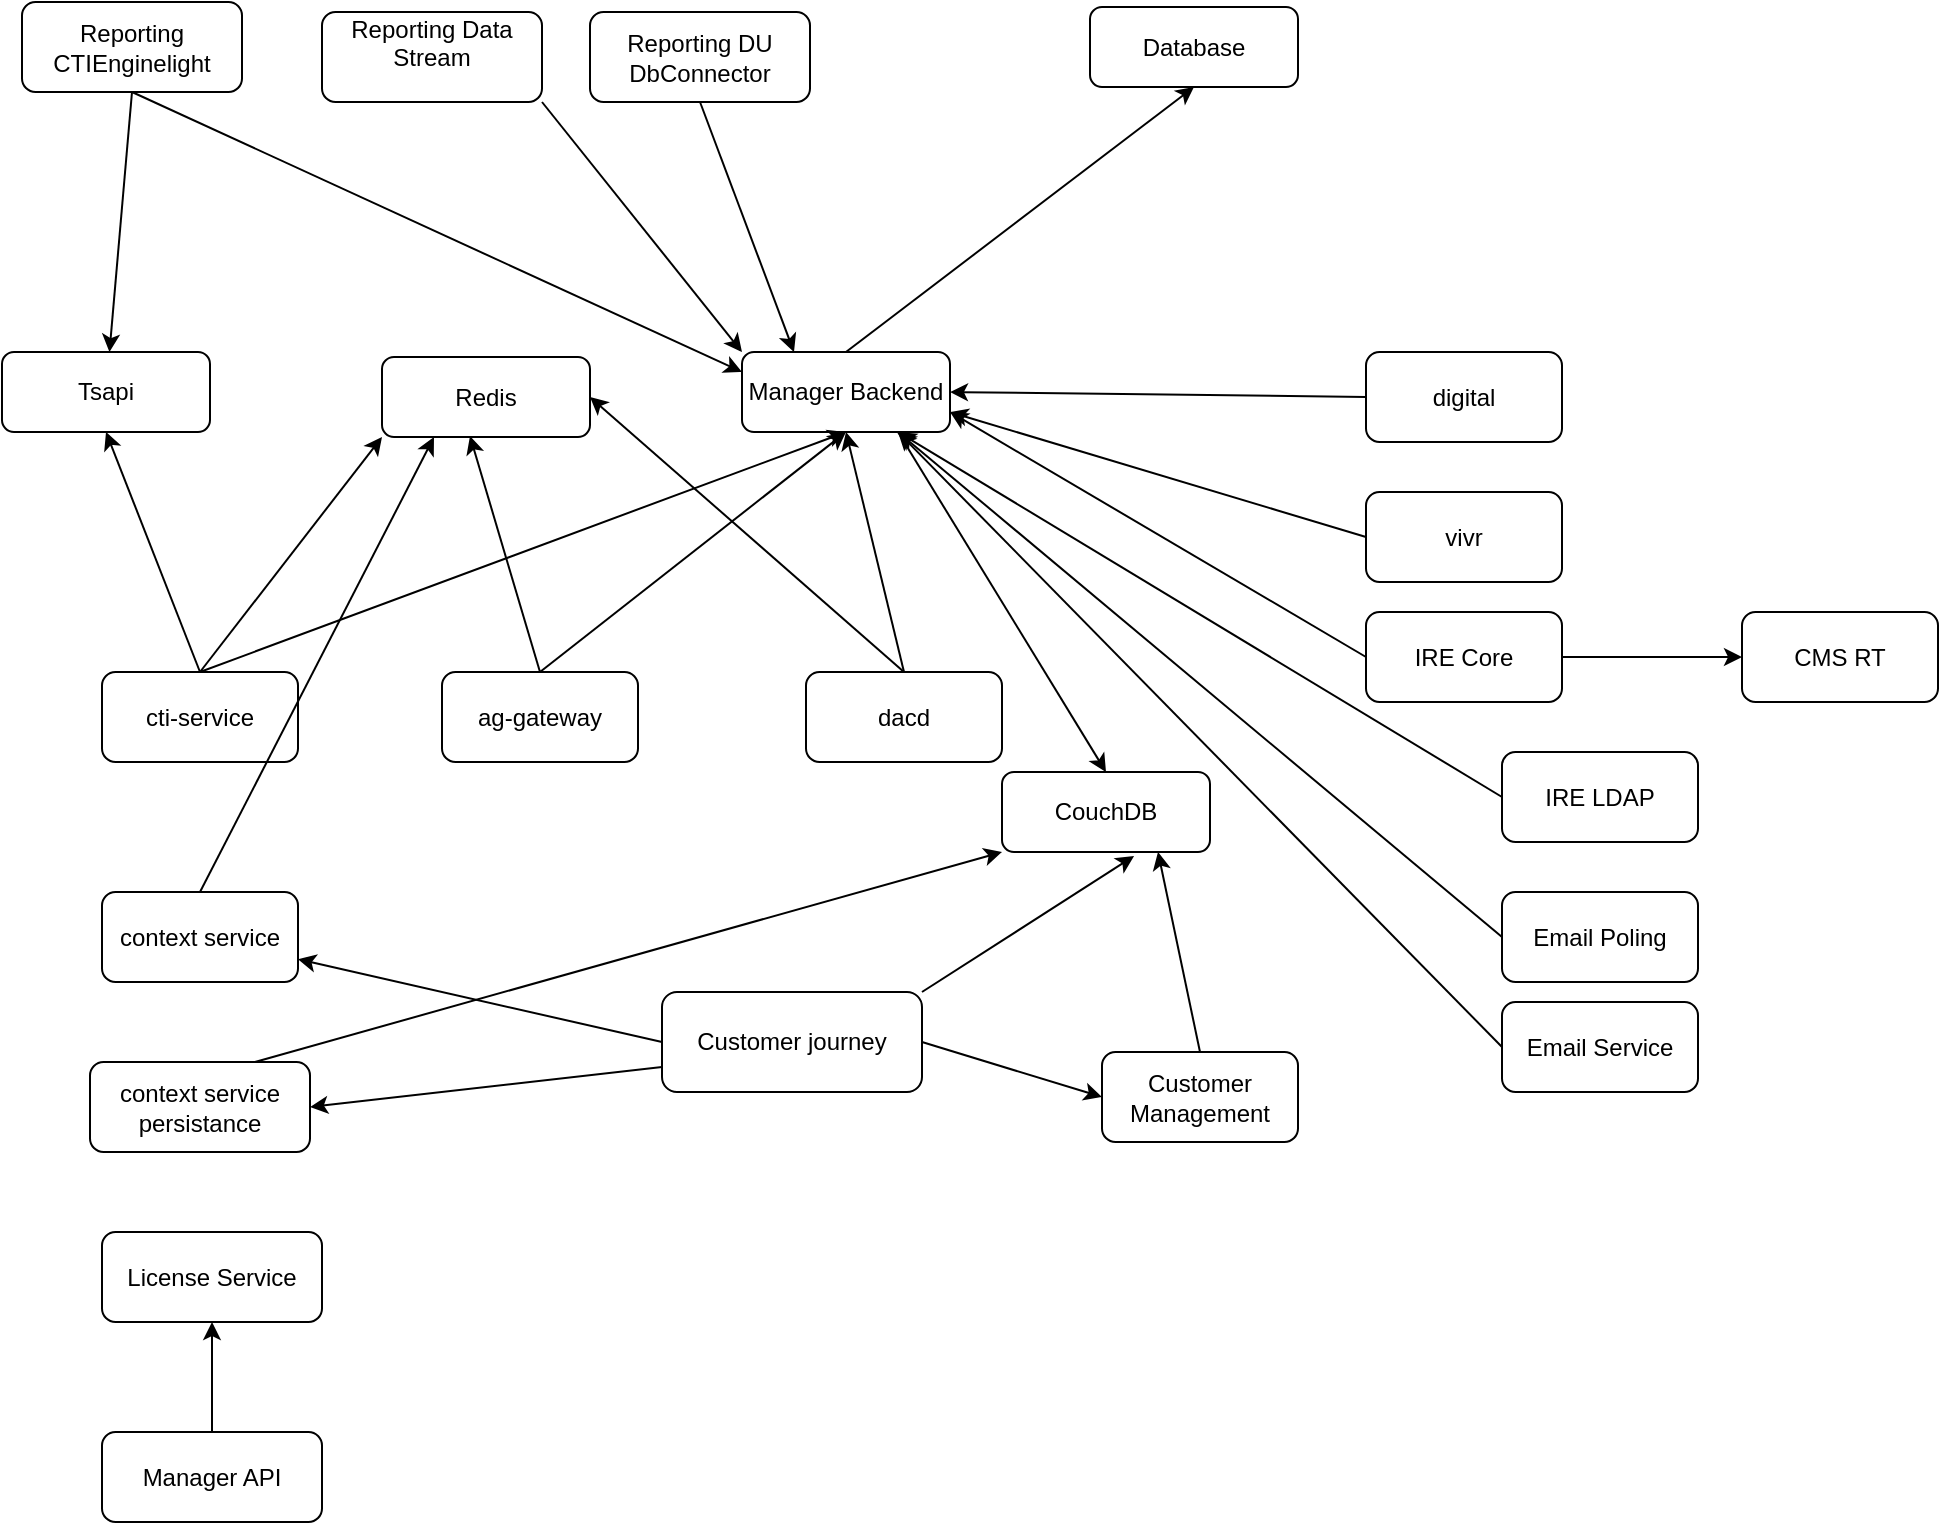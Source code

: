 <mxfile version="25.0.3">
  <diagram name="Page-1" id="WQPqMdeyKdulp-aRrnpO">
    <mxGraphModel dx="1434" dy="1930" grid="1" gridSize="10" guides="1" tooltips="1" connect="1" arrows="1" fold="1" page="1" pageScale="1" pageWidth="827" pageHeight="1169" math="0" shadow="0">
      <root>
        <mxCell id="0" />
        <mxCell id="1" parent="0" />
        <mxCell id="NRnYJko5um5GgNG7eBxP-1" value="Database" style="rounded=1;whiteSpace=wrap;html=1;" vertex="1" parent="1">
          <mxGeometry x="554" y="-2.5" width="104" height="40" as="geometry" />
        </mxCell>
        <mxCell id="NRnYJko5um5GgNG7eBxP-2" value="CouchDB" style="rounded=1;whiteSpace=wrap;html=1;" vertex="1" parent="1">
          <mxGeometry x="510" y="380" width="104" height="40" as="geometry" />
        </mxCell>
        <mxCell id="NRnYJko5um5GgNG7eBxP-3" value="Manager Backend" style="rounded=1;whiteSpace=wrap;html=1;" vertex="1" parent="1">
          <mxGeometry x="380" y="170" width="104" height="40" as="geometry" />
        </mxCell>
        <mxCell id="NRnYJko5um5GgNG7eBxP-5" value="Redis" style="rounded=1;whiteSpace=wrap;html=1;" vertex="1" parent="1">
          <mxGeometry x="200" y="172.5" width="104" height="40" as="geometry" />
        </mxCell>
        <mxCell id="NRnYJko5um5GgNG7eBxP-8" value="" style="endArrow=classic;html=1;rounded=0;entryX=0.5;entryY=1;entryDx=0;entryDy=0;exitX=0.5;exitY=0;exitDx=0;exitDy=0;" edge="1" parent="1" source="NRnYJko5um5GgNG7eBxP-3" target="NRnYJko5um5GgNG7eBxP-1">
          <mxGeometry width="50" height="50" relative="1" as="geometry">
            <mxPoint x="230" y="190" as="sourcePoint" />
            <mxPoint x="280" y="140" as="targetPoint" />
          </mxGeometry>
        </mxCell>
        <mxCell id="NRnYJko5um5GgNG7eBxP-9" value="" style="endArrow=classic;html=1;rounded=0;entryX=0.5;entryY=0;entryDx=0;entryDy=0;exitX=0.75;exitY=1;exitDx=0;exitDy=0;" edge="1" parent="1" source="NRnYJko5um5GgNG7eBxP-3" target="NRnYJko5um5GgNG7eBxP-2">
          <mxGeometry width="50" height="50" relative="1" as="geometry">
            <mxPoint x="388" y="160" as="sourcePoint" />
            <mxPoint x="280" y="100" as="targetPoint" />
          </mxGeometry>
        </mxCell>
        <mxCell id="NRnYJko5um5GgNG7eBxP-10" value="dacd" style="rounded=1;whiteSpace=wrap;html=1;" vertex="1" parent="1">
          <mxGeometry x="412" y="330" width="98" height="45" as="geometry" />
        </mxCell>
        <mxCell id="NRnYJko5um5GgNG7eBxP-11" value="" style="endArrow=classic;html=1;rounded=0;entryX=0.5;entryY=1;entryDx=0;entryDy=0;exitX=0.5;exitY=0;exitDx=0;exitDy=0;" edge="1" parent="1" source="NRnYJko5um5GgNG7eBxP-10" target="NRnYJko5um5GgNG7eBxP-3">
          <mxGeometry width="50" height="50" relative="1" as="geometry">
            <mxPoint x="290" y="440" as="sourcePoint" />
            <mxPoint x="340" y="390" as="targetPoint" />
          </mxGeometry>
        </mxCell>
        <mxCell id="NRnYJko5um5GgNG7eBxP-12" value="" style="endArrow=classic;html=1;rounded=0;entryX=1;entryY=0.5;entryDx=0;entryDy=0;exitX=0.5;exitY=0;exitDx=0;exitDy=0;" edge="1" parent="1" source="NRnYJko5um5GgNG7eBxP-10" target="NRnYJko5um5GgNG7eBxP-5">
          <mxGeometry width="50" height="50" relative="1" as="geometry">
            <mxPoint x="500" y="270" as="sourcePoint" />
            <mxPoint x="324" y="220" as="targetPoint" />
          </mxGeometry>
        </mxCell>
        <mxCell id="NRnYJko5um5GgNG7eBxP-13" value="ag-gateway" style="rounded=1;whiteSpace=wrap;html=1;" vertex="1" parent="1">
          <mxGeometry x="230" y="330" width="98" height="45" as="geometry" />
        </mxCell>
        <mxCell id="NRnYJko5um5GgNG7eBxP-14" value="" style="endArrow=classic;html=1;rounded=0;entryX=0.5;entryY=1;entryDx=0;entryDy=0;exitX=0.5;exitY=0;exitDx=0;exitDy=0;" edge="1" parent="1" source="NRnYJko5um5GgNG7eBxP-13" target="NRnYJko5um5GgNG7eBxP-3">
          <mxGeometry width="50" height="50" relative="1" as="geometry">
            <mxPoint x="500" y="293" as="sourcePoint" />
            <mxPoint x="134" y="290" as="targetPoint" />
          </mxGeometry>
        </mxCell>
        <mxCell id="NRnYJko5um5GgNG7eBxP-15" value="" style="endArrow=classic;html=1;rounded=0;entryX=0.423;entryY=0.988;entryDx=0;entryDy=0;exitX=0.5;exitY=0;exitDx=0;exitDy=0;entryPerimeter=0;" edge="1" parent="1" source="NRnYJko5um5GgNG7eBxP-13" target="NRnYJko5um5GgNG7eBxP-5">
          <mxGeometry width="50" height="50" relative="1" as="geometry">
            <mxPoint x="500" y="350" as="sourcePoint" />
            <mxPoint x="324" y="230" as="targetPoint" />
          </mxGeometry>
        </mxCell>
        <mxCell id="NRnYJko5um5GgNG7eBxP-16" value="Tsapi" style="rounded=1;whiteSpace=wrap;html=1;" vertex="1" parent="1">
          <mxGeometry x="10" y="170" width="104" height="40" as="geometry" />
        </mxCell>
        <mxCell id="NRnYJko5um5GgNG7eBxP-17" value="cti-service" style="rounded=1;whiteSpace=wrap;html=1;" vertex="1" parent="1">
          <mxGeometry x="60" y="330" width="98" height="45" as="geometry" />
        </mxCell>
        <mxCell id="NRnYJko5um5GgNG7eBxP-18" value="" style="endArrow=classic;html=1;rounded=0;entryX=0.5;entryY=1;entryDx=0;entryDy=0;exitX=0.5;exitY=0;exitDx=0;exitDy=0;" edge="1" parent="1" source="NRnYJko5um5GgNG7eBxP-17" target="NRnYJko5um5GgNG7eBxP-3">
          <mxGeometry width="50" height="50" relative="1" as="geometry">
            <mxPoint x="510" y="363" as="sourcePoint" />
            <mxPoint x="134" y="290" as="targetPoint" />
          </mxGeometry>
        </mxCell>
        <mxCell id="NRnYJko5um5GgNG7eBxP-19" value="" style="endArrow=classic;html=1;rounded=0;entryX=0;entryY=1;entryDx=0;entryDy=0;exitX=0.5;exitY=0;exitDx=0;exitDy=0;" edge="1" parent="1" source="NRnYJko5um5GgNG7eBxP-17" target="NRnYJko5um5GgNG7eBxP-5">
          <mxGeometry width="50" height="50" relative="1" as="geometry">
            <mxPoint x="520" y="373" as="sourcePoint" />
            <mxPoint x="144" y="300" as="targetPoint" />
          </mxGeometry>
        </mxCell>
        <mxCell id="NRnYJko5um5GgNG7eBxP-20" value="" style="endArrow=classic;html=1;rounded=0;entryX=0.5;entryY=1;entryDx=0;entryDy=0;exitX=0.5;exitY=0;exitDx=0;exitDy=0;" edge="1" parent="1" source="NRnYJko5um5GgNG7eBxP-17" target="NRnYJko5um5GgNG7eBxP-16">
          <mxGeometry width="50" height="50" relative="1" as="geometry">
            <mxPoint x="510" y="410" as="sourcePoint" />
            <mxPoint x="134" y="300" as="targetPoint" />
          </mxGeometry>
        </mxCell>
        <mxCell id="NRnYJko5um5GgNG7eBxP-21" value="digital" style="rounded=1;whiteSpace=wrap;html=1;" vertex="1" parent="1">
          <mxGeometry x="692" y="170" width="98" height="45" as="geometry" />
        </mxCell>
        <mxCell id="NRnYJko5um5GgNG7eBxP-22" value="vivr" style="rounded=1;whiteSpace=wrap;html=1;" vertex="1" parent="1">
          <mxGeometry x="692" y="240" width="98" height="45" as="geometry" />
        </mxCell>
        <mxCell id="NRnYJko5um5GgNG7eBxP-23" value="" style="endArrow=classic;html=1;rounded=0;entryX=1;entryY=0.5;entryDx=0;entryDy=0;exitX=0;exitY=0.5;exitDx=0;exitDy=0;" edge="1" parent="1" source="NRnYJko5um5GgNG7eBxP-21" target="NRnYJko5um5GgNG7eBxP-3">
          <mxGeometry width="50" height="50" relative="1" as="geometry">
            <mxPoint x="790" y="190" as="sourcePoint" />
            <mxPoint x="622" y="70" as="targetPoint" />
          </mxGeometry>
        </mxCell>
        <mxCell id="NRnYJko5um5GgNG7eBxP-24" value="" style="endArrow=classic;html=1;rounded=0;entryX=1;entryY=0.75;entryDx=0;entryDy=0;exitX=0;exitY=0.5;exitDx=0;exitDy=0;" edge="1" parent="1" source="NRnYJko5um5GgNG7eBxP-22" target="NRnYJko5um5GgNG7eBxP-3">
          <mxGeometry width="50" height="50" relative="1" as="geometry">
            <mxPoint x="800" y="200" as="sourcePoint" />
            <mxPoint x="494" y="200" as="targetPoint" />
          </mxGeometry>
        </mxCell>
        <mxCell id="NRnYJko5um5GgNG7eBxP-25" value="context service" style="rounded=1;whiteSpace=wrap;html=1;" vertex="1" parent="1">
          <mxGeometry x="60" y="440" width="98" height="45" as="geometry" />
        </mxCell>
        <mxCell id="NRnYJko5um5GgNG7eBxP-26" value="" style="endArrow=classic;html=1;rounded=0;entryX=0.25;entryY=1;entryDx=0;entryDy=0;exitX=0.5;exitY=0;exitDx=0;exitDy=0;" edge="1" parent="1" source="NRnYJko5um5GgNG7eBxP-25" target="NRnYJko5um5GgNG7eBxP-5">
          <mxGeometry width="50" height="50" relative="1" as="geometry">
            <mxPoint x="119" y="340" as="sourcePoint" />
            <mxPoint x="442" y="220" as="targetPoint" />
          </mxGeometry>
        </mxCell>
        <mxCell id="NRnYJko5um5GgNG7eBxP-27" value="context service persistance" style="rounded=1;whiteSpace=wrap;html=1;" vertex="1" parent="1">
          <mxGeometry x="54" y="525" width="110" height="45" as="geometry" />
        </mxCell>
        <mxCell id="NRnYJko5um5GgNG7eBxP-28" value="" style="endArrow=classic;html=1;rounded=0;entryX=0;entryY=1;entryDx=0;entryDy=0;exitX=0.75;exitY=0;exitDx=0;exitDy=0;" edge="1" parent="1" source="NRnYJko5um5GgNG7eBxP-27" target="NRnYJko5um5GgNG7eBxP-2">
          <mxGeometry width="50" height="50" relative="1" as="geometry">
            <mxPoint x="119" y="450" as="sourcePoint" />
            <mxPoint x="236" y="223" as="targetPoint" />
          </mxGeometry>
        </mxCell>
        <mxCell id="NRnYJko5um5GgNG7eBxP-29" value="Customer journey" style="rounded=1;whiteSpace=wrap;html=1;" vertex="1" parent="1">
          <mxGeometry x="340" y="490" width="130" height="50" as="geometry" />
        </mxCell>
        <mxCell id="NRnYJko5um5GgNG7eBxP-30" value="" style="endArrow=classic;html=1;rounded=0;entryX=0.635;entryY=1.05;entryDx=0;entryDy=0;exitX=1;exitY=0;exitDx=0;exitDy=0;entryPerimeter=0;" edge="1" parent="1" source="NRnYJko5um5GgNG7eBxP-29" target="NRnYJko5um5GgNG7eBxP-2">
          <mxGeometry width="50" height="50" relative="1" as="geometry">
            <mxPoint x="183" y="520" as="sourcePoint" />
            <mxPoint x="598" y="150" as="targetPoint" />
          </mxGeometry>
        </mxCell>
        <mxCell id="NRnYJko5um5GgNG7eBxP-31" value="Customer Management" style="rounded=1;whiteSpace=wrap;html=1;" vertex="1" parent="1">
          <mxGeometry x="560" y="520" width="98" height="45" as="geometry" />
        </mxCell>
        <mxCell id="NRnYJko5um5GgNG7eBxP-32" value="" style="endArrow=classic;html=1;rounded=0;entryX=0.75;entryY=1;entryDx=0;entryDy=0;exitX=0.5;exitY=0;exitDx=0;exitDy=0;" edge="1" parent="1" source="NRnYJko5um5GgNG7eBxP-31" target="NRnYJko5um5GgNG7eBxP-2">
          <mxGeometry width="50" height="50" relative="1" as="geometry">
            <mxPoint x="507" y="470" as="sourcePoint" />
            <mxPoint x="618" y="150" as="targetPoint" />
          </mxGeometry>
        </mxCell>
        <mxCell id="NRnYJko5um5GgNG7eBxP-33" value="" style="endArrow=classic;html=1;rounded=0;entryX=0;entryY=0.5;entryDx=0;entryDy=0;exitX=1;exitY=0.5;exitDx=0;exitDy=0;" edge="1" parent="1" source="NRnYJko5um5GgNG7eBxP-29" target="NRnYJko5um5GgNG7eBxP-31">
          <mxGeometry width="50" height="50" relative="1" as="geometry">
            <mxPoint x="567" y="660" as="sourcePoint" />
            <mxPoint x="520" y="540" as="targetPoint" />
          </mxGeometry>
        </mxCell>
        <mxCell id="NRnYJko5um5GgNG7eBxP-34" value="" style="endArrow=classic;html=1;rounded=0;exitX=0;exitY=0.5;exitDx=0;exitDy=0;" edge="1" parent="1" source="NRnYJko5um5GgNG7eBxP-29" target="NRnYJko5um5GgNG7eBxP-25">
          <mxGeometry width="50" height="50" relative="1" as="geometry">
            <mxPoint x="507" y="495" as="sourcePoint" />
            <mxPoint x="570" y="493" as="targetPoint" />
          </mxGeometry>
        </mxCell>
        <mxCell id="NRnYJko5um5GgNG7eBxP-35" value="" style="endArrow=classic;html=1;rounded=0;exitX=0;exitY=0.75;exitDx=0;exitDy=0;entryX=1;entryY=0.5;entryDx=0;entryDy=0;" edge="1" parent="1" source="NRnYJko5um5GgNG7eBxP-29" target="NRnYJko5um5GgNG7eBxP-27">
          <mxGeometry width="50" height="50" relative="1" as="geometry">
            <mxPoint x="367" y="568" as="sourcePoint" />
            <mxPoint x="210" y="540" as="targetPoint" />
          </mxGeometry>
        </mxCell>
        <mxCell id="NRnYJko5um5GgNG7eBxP-37" value="Manager API" style="rounded=1;whiteSpace=wrap;html=1;" vertex="1" parent="1">
          <mxGeometry x="60" y="710" width="110" height="45" as="geometry" />
        </mxCell>
        <mxCell id="NRnYJko5um5GgNG7eBxP-38" value="License Service" style="rounded=1;whiteSpace=wrap;html=1;" vertex="1" parent="1">
          <mxGeometry x="60" y="610" width="110" height="45" as="geometry" />
        </mxCell>
        <mxCell id="NRnYJko5um5GgNG7eBxP-39" value="" style="endArrow=classic;html=1;rounded=0;exitX=0.5;exitY=0;exitDx=0;exitDy=0;entryX=0.5;entryY=1;entryDx=0;entryDy=0;" edge="1" parent="1" source="NRnYJko5um5GgNG7eBxP-37" target="NRnYJko5um5GgNG7eBxP-38">
          <mxGeometry width="50" height="50" relative="1" as="geometry">
            <mxPoint x="377" y="508" as="sourcePoint" />
            <mxPoint x="174" y="558" as="targetPoint" />
          </mxGeometry>
        </mxCell>
        <mxCell id="NRnYJko5um5GgNG7eBxP-40" value="IRE Core" style="rounded=1;whiteSpace=wrap;html=1;" vertex="1" parent="1">
          <mxGeometry x="692" y="300" width="98" height="45" as="geometry" />
        </mxCell>
        <mxCell id="NRnYJko5um5GgNG7eBxP-41" value="IRE LDAP" style="rounded=1;whiteSpace=wrap;html=1;" vertex="1" parent="1">
          <mxGeometry x="760" y="370" width="98" height="45" as="geometry" />
        </mxCell>
        <mxCell id="NRnYJko5um5GgNG7eBxP-42" value="" style="endArrow=classic;html=1;rounded=0;entryX=1;entryY=0.75;entryDx=0;entryDy=0;exitX=0;exitY=0.5;exitDx=0;exitDy=0;" edge="1" parent="1" source="NRnYJko5um5GgNG7eBxP-40" target="NRnYJko5um5GgNG7eBxP-3">
          <mxGeometry width="50" height="50" relative="1" as="geometry">
            <mxPoint x="702" y="273" as="sourcePoint" />
            <mxPoint x="494" y="210" as="targetPoint" />
          </mxGeometry>
        </mxCell>
        <mxCell id="NRnYJko5um5GgNG7eBxP-43" value="" style="endArrow=classic;html=1;rounded=0;entryX=0.75;entryY=1;entryDx=0;entryDy=0;exitX=0;exitY=0.5;exitDx=0;exitDy=0;" edge="1" parent="1" source="NRnYJko5um5GgNG7eBxP-41" target="NRnYJko5um5GgNG7eBxP-3">
          <mxGeometry width="50" height="50" relative="1" as="geometry">
            <mxPoint x="702" y="333" as="sourcePoint" />
            <mxPoint x="494" y="210" as="targetPoint" />
          </mxGeometry>
        </mxCell>
        <mxCell id="NRnYJko5um5GgNG7eBxP-44" value="CMS RT" style="rounded=1;whiteSpace=wrap;html=1;" vertex="1" parent="1">
          <mxGeometry x="880" y="300" width="98" height="45" as="geometry" />
        </mxCell>
        <mxCell id="NRnYJko5um5GgNG7eBxP-45" value="" style="endArrow=classic;html=1;rounded=0;exitX=1;exitY=0.5;exitDx=0;exitDy=0;entryX=0;entryY=0.5;entryDx=0;entryDy=0;" edge="1" parent="1" source="NRnYJko5um5GgNG7eBxP-40" target="NRnYJko5um5GgNG7eBxP-44">
          <mxGeometry width="50" height="50" relative="1" as="geometry">
            <mxPoint x="860" y="420" as="sourcePoint" />
            <mxPoint x="890" y="350" as="targetPoint" />
          </mxGeometry>
        </mxCell>
        <mxCell id="NRnYJko5um5GgNG7eBxP-46" value="Email Poling" style="rounded=1;whiteSpace=wrap;html=1;" vertex="1" parent="1">
          <mxGeometry x="760" y="440" width="98" height="45" as="geometry" />
        </mxCell>
        <mxCell id="NRnYJko5um5GgNG7eBxP-47" value="Email Service" style="rounded=1;whiteSpace=wrap;html=1;" vertex="1" parent="1">
          <mxGeometry x="760" y="495" width="98" height="45" as="geometry" />
        </mxCell>
        <mxCell id="NRnYJko5um5GgNG7eBxP-48" value="" style="endArrow=classic;html=1;rounded=0;entryX=0.75;entryY=1;entryDx=0;entryDy=0;exitX=0;exitY=0.5;exitDx=0;exitDy=0;" edge="1" parent="1" source="NRnYJko5um5GgNG7eBxP-46" target="NRnYJko5um5GgNG7eBxP-3">
          <mxGeometry width="50" height="50" relative="1" as="geometry">
            <mxPoint x="770" y="403" as="sourcePoint" />
            <mxPoint x="468" y="220" as="targetPoint" />
          </mxGeometry>
        </mxCell>
        <mxCell id="NRnYJko5um5GgNG7eBxP-49" value="" style="endArrow=classic;html=1;rounded=0;exitX=0;exitY=0.5;exitDx=0;exitDy=0;entryX=0.75;entryY=1;entryDx=0;entryDy=0;" edge="1" parent="1" source="NRnYJko5um5GgNG7eBxP-47" target="NRnYJko5um5GgNG7eBxP-3">
          <mxGeometry width="50" height="50" relative="1" as="geometry">
            <mxPoint x="770" y="473" as="sourcePoint" />
            <mxPoint x="550" y="320" as="targetPoint" />
          </mxGeometry>
        </mxCell>
        <mxCell id="NRnYJko5um5GgNG7eBxP-50" value="Reporting Data Stream&lt;div&gt;&lt;br&gt;&lt;/div&gt;" style="rounded=1;whiteSpace=wrap;html=1;" vertex="1" parent="1">
          <mxGeometry x="170" width="110" height="45" as="geometry" />
        </mxCell>
        <mxCell id="NRnYJko5um5GgNG7eBxP-51" value="Reporting CTIEnginelight" style="rounded=1;whiteSpace=wrap;html=1;" vertex="1" parent="1">
          <mxGeometry x="20" y="-5" width="110" height="45" as="geometry" />
        </mxCell>
        <mxCell id="NRnYJko5um5GgNG7eBxP-52" value="Reporting DU DbConnector" style="rounded=1;whiteSpace=wrap;html=1;" vertex="1" parent="1">
          <mxGeometry x="304" width="110" height="45" as="geometry" />
        </mxCell>
        <mxCell id="NRnYJko5um5GgNG7eBxP-53" value="" style="endArrow=classic;html=1;rounded=0;entryX=0;entryY=0.25;entryDx=0;entryDy=0;exitX=0.5;exitY=1;exitDx=0;exitDy=0;" edge="1" parent="1" source="NRnYJko5um5GgNG7eBxP-51" target="NRnYJko5um5GgNG7eBxP-3">
          <mxGeometry width="50" height="50" relative="1" as="geometry">
            <mxPoint x="442" y="180" as="sourcePoint" />
            <mxPoint x="616" y="48" as="targetPoint" />
          </mxGeometry>
        </mxCell>
        <mxCell id="NRnYJko5um5GgNG7eBxP-54" value="" style="endArrow=classic;html=1;rounded=0;entryX=0.25;entryY=0;entryDx=0;entryDy=0;exitX=0.5;exitY=1;exitDx=0;exitDy=0;" edge="1" parent="1" source="NRnYJko5um5GgNG7eBxP-52" target="NRnYJko5um5GgNG7eBxP-3">
          <mxGeometry width="50" height="50" relative="1" as="geometry">
            <mxPoint x="405" y="45" as="sourcePoint" />
            <mxPoint x="442" y="180" as="targetPoint" />
          </mxGeometry>
        </mxCell>
        <mxCell id="NRnYJko5um5GgNG7eBxP-55" value="" style="endArrow=classic;html=1;rounded=0;entryX=0;entryY=0;entryDx=0;entryDy=0;exitX=1;exitY=1;exitDx=0;exitDy=0;" edge="1" parent="1" source="NRnYJko5um5GgNG7eBxP-50" target="NRnYJko5um5GgNG7eBxP-3">
          <mxGeometry width="50" height="50" relative="1" as="geometry">
            <mxPoint x="245" y="50" as="sourcePoint" />
            <mxPoint x="416" y="180" as="targetPoint" />
          </mxGeometry>
        </mxCell>
        <mxCell id="NRnYJko5um5GgNG7eBxP-56" value="" style="endArrow=classic;html=1;rounded=0;exitX=0.5;exitY=1;exitDx=0;exitDy=0;" edge="1" parent="1" source="NRnYJko5um5GgNG7eBxP-51" target="NRnYJko5um5GgNG7eBxP-16">
          <mxGeometry width="50" height="50" relative="1" as="geometry">
            <mxPoint x="85" y="50" as="sourcePoint" />
            <mxPoint x="390" y="190" as="targetPoint" />
          </mxGeometry>
        </mxCell>
      </root>
    </mxGraphModel>
  </diagram>
</mxfile>
